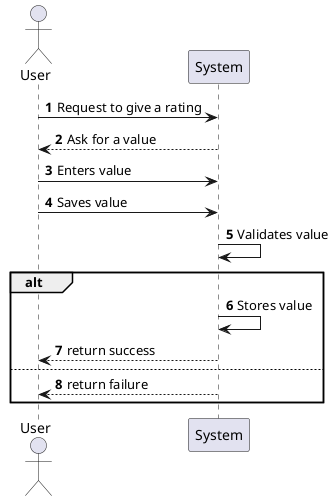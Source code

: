 @startuml
'https://plantuml.com/sequence-diagram

autonumber
actor User

User -> System: Request to give a rating
System --> User: Ask for a value
User -> System: Enters value
User -> System: Saves value
System -> System: Validates value

alt

System -> System: Stores value
System --> User: return success

else

System --> User: return failure

end alt

@enduml
